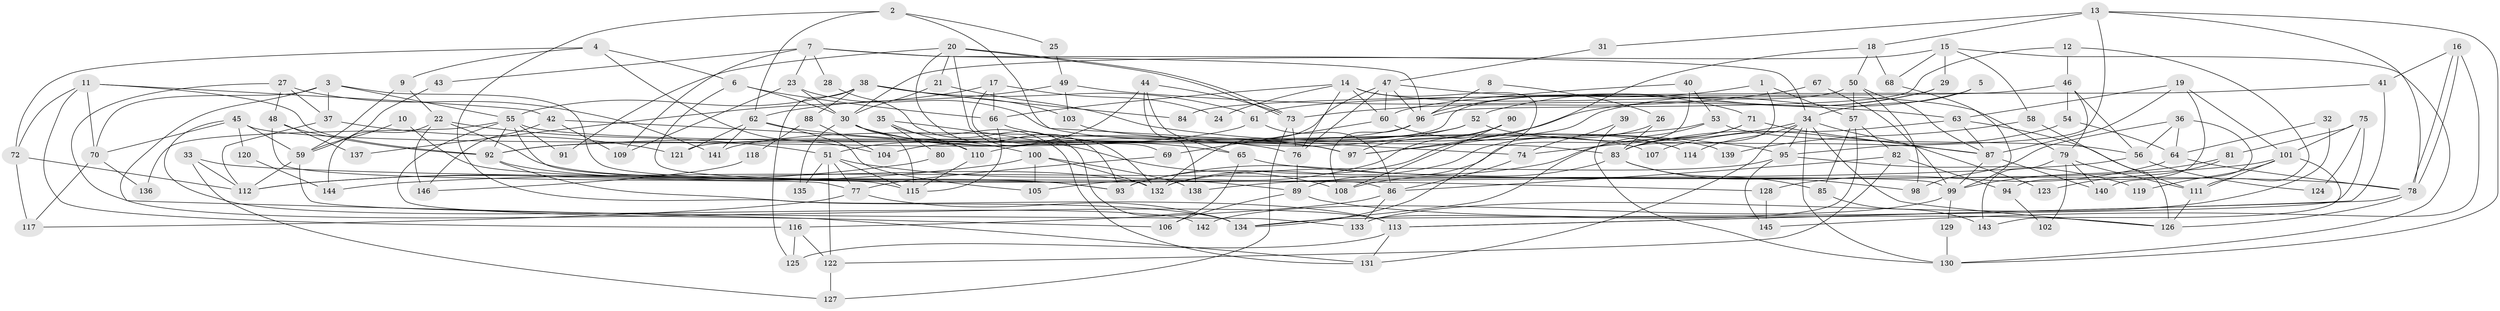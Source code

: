 // Generated by graph-tools (version 1.1) at 2025/51/03/09/25 04:51:38]
// undirected, 146 vertices, 292 edges
graph export_dot {
graph [start="1"]
  node [color=gray90,style=filled];
  1;
  2;
  3;
  4;
  5;
  6;
  7;
  8;
  9;
  10;
  11;
  12;
  13;
  14;
  15;
  16;
  17;
  18;
  19;
  20;
  21;
  22;
  23;
  24;
  25;
  26;
  27;
  28;
  29;
  30;
  31;
  32;
  33;
  34;
  35;
  36;
  37;
  38;
  39;
  40;
  41;
  42;
  43;
  44;
  45;
  46;
  47;
  48;
  49;
  50;
  51;
  52;
  53;
  54;
  55;
  56;
  57;
  58;
  59;
  60;
  61;
  62;
  63;
  64;
  65;
  66;
  67;
  68;
  69;
  70;
  71;
  72;
  73;
  74;
  75;
  76;
  77;
  78;
  79;
  80;
  81;
  82;
  83;
  84;
  85;
  86;
  87;
  88;
  89;
  90;
  91;
  92;
  93;
  94;
  95;
  96;
  97;
  98;
  99;
  100;
  101;
  102;
  103;
  104;
  105;
  106;
  107;
  108;
  109;
  110;
  111;
  112;
  113;
  114;
  115;
  116;
  117;
  118;
  119;
  120;
  121;
  122;
  123;
  124;
  125;
  126;
  127;
  128;
  129;
  130;
  131;
  132;
  133;
  134;
  135;
  136;
  137;
  138;
  139;
  140;
  141;
  142;
  143;
  144;
  145;
  146;
  1 -- 83;
  1 -- 96;
  1 -- 57;
  2 -- 74;
  2 -- 113;
  2 -- 25;
  2 -- 62;
  3 -- 106;
  3 -- 55;
  3 -- 37;
  3 -- 70;
  3 -- 99;
  4 -- 6;
  4 -- 72;
  4 -- 9;
  4 -- 104;
  5 -- 34;
  5 -- 97;
  6 -- 30;
  6 -- 66;
  6 -- 86;
  7 -- 34;
  7 -- 23;
  7 -- 28;
  7 -- 43;
  7 -- 96;
  7 -- 109;
  8 -- 96;
  8 -- 26;
  9 -- 22;
  9 -- 59;
  10 -- 59;
  10 -- 93;
  11 -- 92;
  11 -- 70;
  11 -- 42;
  11 -- 72;
  11 -- 116;
  12 -- 96;
  12 -- 46;
  12 -- 111;
  13 -- 95;
  13 -- 78;
  13 -- 18;
  13 -- 31;
  13 -- 130;
  14 -- 76;
  14 -- 79;
  14 -- 24;
  14 -- 60;
  14 -- 66;
  14 -- 134;
  15 -- 30;
  15 -- 68;
  15 -- 29;
  15 -- 58;
  15 -- 130;
  16 -- 78;
  16 -- 78;
  16 -- 145;
  16 -- 41;
  17 -- 66;
  17 -- 69;
  17 -- 24;
  17 -- 137;
  18 -- 93;
  18 -- 50;
  18 -- 68;
  19 -- 63;
  19 -- 87;
  19 -- 94;
  19 -- 101;
  20 -- 132;
  20 -- 73;
  20 -- 73;
  20 -- 21;
  20 -- 91;
  20 -- 93;
  21 -- 95;
  21 -- 30;
  22 -- 51;
  22 -- 132;
  22 -- 144;
  22 -- 146;
  23 -- 109;
  23 -- 30;
  23 -- 107;
  25 -- 49;
  26 -- 83;
  26 -- 132;
  27 -- 37;
  27 -- 113;
  27 -- 48;
  27 -- 141;
  28 -- 134;
  29 -- 52;
  29 -- 97;
  30 -- 115;
  30 -- 65;
  30 -- 100;
  30 -- 135;
  31 -- 47;
  32 -- 64;
  32 -- 133;
  33 -- 112;
  33 -- 127;
  33 -- 128;
  34 -- 130;
  34 -- 126;
  34 -- 74;
  34 -- 95;
  34 -- 114;
  34 -- 123;
  34 -- 131;
  35 -- 110;
  35 -- 131;
  35 -- 80;
  35 -- 108;
  36 -- 56;
  36 -- 98;
  36 -- 64;
  36 -- 140;
  37 -- 112;
  37 -- 121;
  38 -- 61;
  38 -- 55;
  38 -- 84;
  38 -- 88;
  38 -- 103;
  38 -- 125;
  39 -- 74;
  39 -- 130;
  40 -- 53;
  40 -- 60;
  40 -- 89;
  41 -- 113;
  41 -- 61;
  42 -- 110;
  42 -- 109;
  42 -- 146;
  43 -- 59;
  44 -- 65;
  44 -- 51;
  44 -- 73;
  44 -- 138;
  45 -- 59;
  45 -- 97;
  45 -- 70;
  45 -- 120;
  45 -- 142;
  46 -- 79;
  46 -- 54;
  46 -- 56;
  46 -- 84;
  47 -- 96;
  47 -- 76;
  47 -- 60;
  47 -- 71;
  47 -- 132;
  48 -- 92;
  48 -- 77;
  48 -- 137;
  49 -- 62;
  49 -- 63;
  49 -- 103;
  50 -- 57;
  50 -- 87;
  50 -- 98;
  50 -- 121;
  51 -- 77;
  51 -- 89;
  51 -- 115;
  51 -- 122;
  51 -- 135;
  52 -- 87;
  52 -- 141;
  52 -- 110;
  53 -- 134;
  53 -- 92;
  53 -- 56;
  54 -- 64;
  54 -- 83;
  55 -- 83;
  55 -- 131;
  55 -- 91;
  55 -- 92;
  55 -- 115;
  55 -- 136;
  56 -- 124;
  56 -- 144;
  57 -- 85;
  57 -- 82;
  57 -- 133;
  58 -- 126;
  58 -- 139;
  59 -- 133;
  59 -- 112;
  60 -- 69;
  60 -- 114;
  61 -- 86;
  61 -- 92;
  62 -- 121;
  62 -- 76;
  62 -- 105;
  62 -- 141;
  63 -- 87;
  63 -- 111;
  63 -- 107;
  64 -- 78;
  64 -- 128;
  65 -- 78;
  65 -- 106;
  66 -- 115;
  66 -- 97;
  67 -- 99;
  67 -- 73;
  68 -- 99;
  69 -- 77;
  70 -- 117;
  70 -- 136;
  71 -- 93;
  71 -- 83;
  71 -- 87;
  72 -- 117;
  72 -- 112;
  73 -- 76;
  73 -- 127;
  74 -- 86;
  75 -- 134;
  75 -- 101;
  75 -- 81;
  75 -- 124;
  76 -- 89;
  77 -- 134;
  77 -- 117;
  78 -- 126;
  78 -- 113;
  79 -- 140;
  79 -- 111;
  79 -- 102;
  79 -- 143;
  80 -- 112;
  81 -- 99;
  81 -- 123;
  82 -- 122;
  82 -- 86;
  82 -- 94;
  83 -- 108;
  83 -- 85;
  83 -- 98;
  85 -- 143;
  86 -- 116;
  86 -- 133;
  87 -- 99;
  87 -- 140;
  88 -- 104;
  88 -- 118;
  89 -- 106;
  89 -- 126;
  90 -- 97;
  90 -- 105;
  90 -- 108;
  92 -- 93;
  92 -- 134;
  94 -- 102;
  95 -- 132;
  95 -- 119;
  95 -- 145;
  96 -- 108;
  96 -- 104;
  99 -- 129;
  99 -- 142;
  100 -- 112;
  100 -- 105;
  100 -- 132;
  100 -- 138;
  101 -- 138;
  101 -- 111;
  101 -- 119;
  101 -- 143;
  103 -- 139;
  110 -- 115;
  111 -- 126;
  113 -- 125;
  113 -- 131;
  116 -- 122;
  116 -- 125;
  118 -- 146;
  120 -- 144;
  122 -- 127;
  128 -- 145;
  129 -- 130;
}
